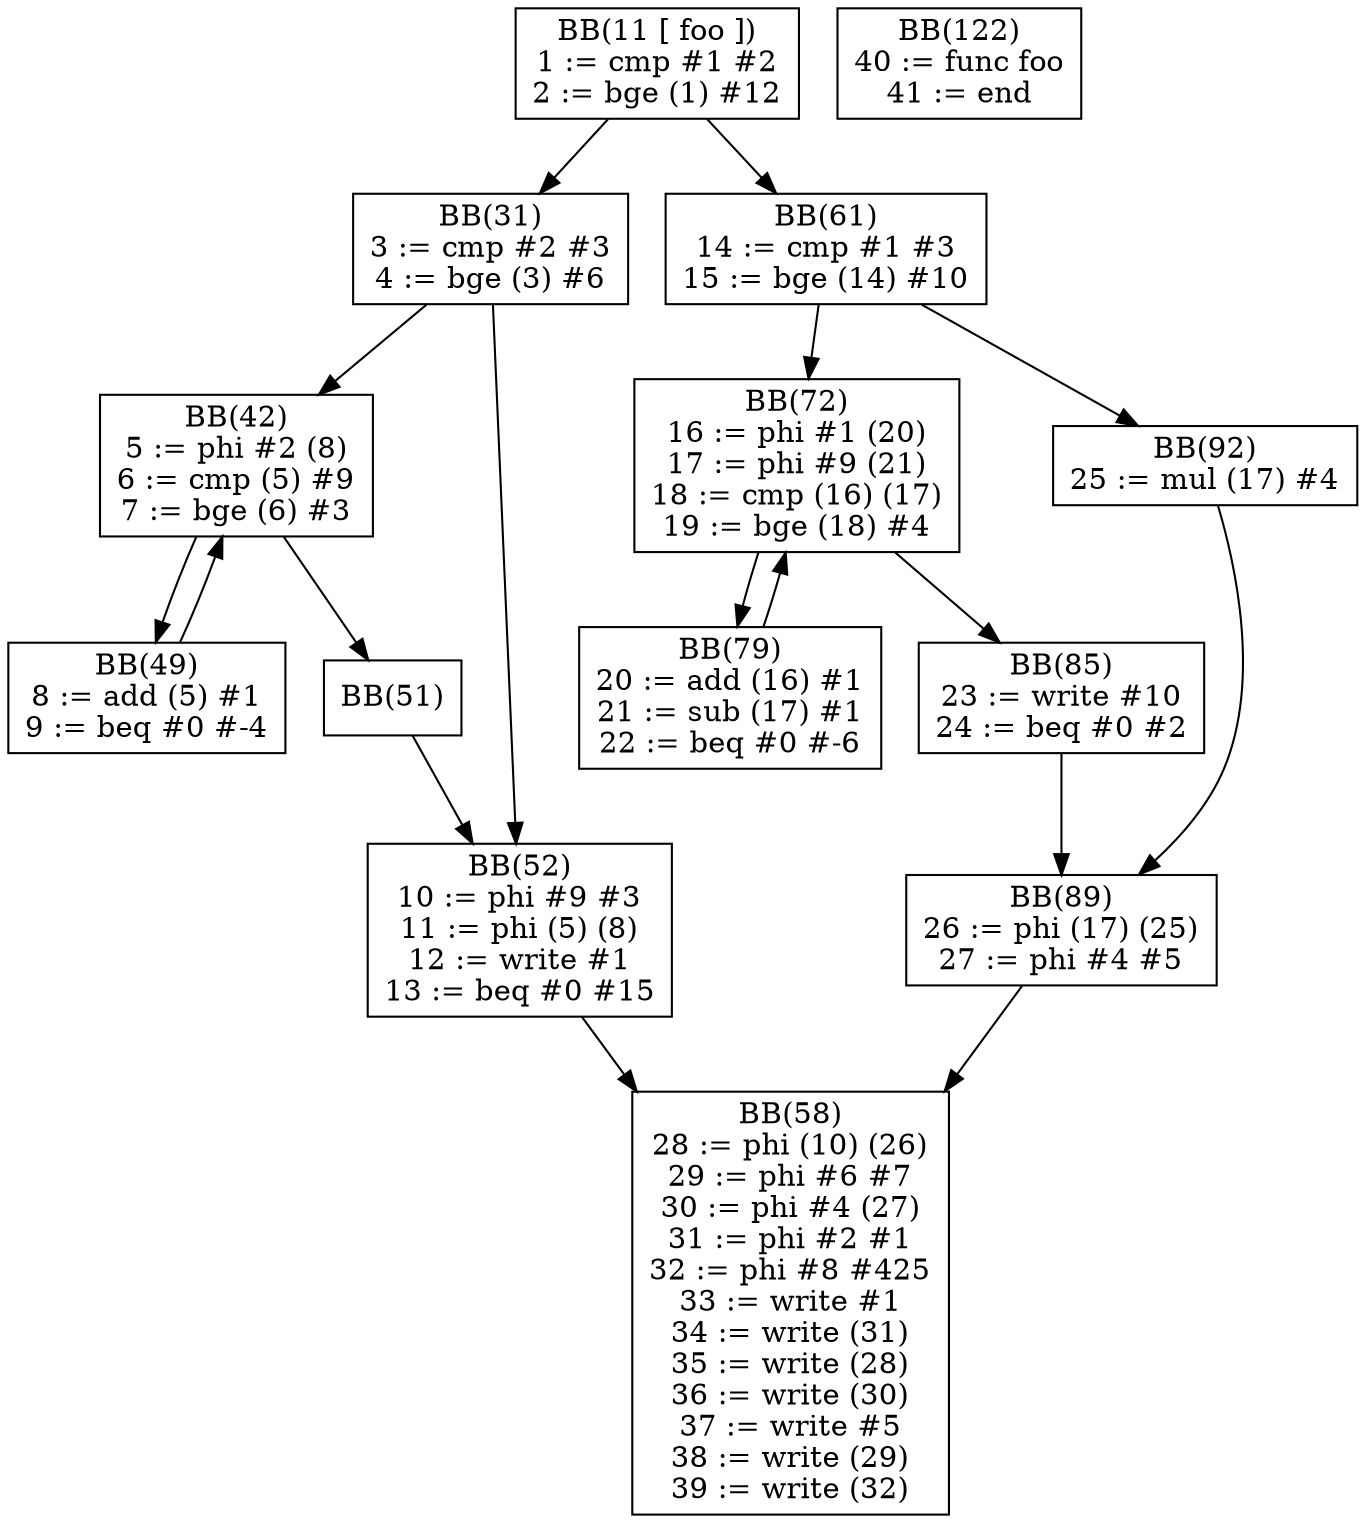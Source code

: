 digraph cfg {
BB11[shape = box, label = "BB(11 [ foo ])\n" + "1 := cmp #1 #2\n" + "2 := bge (1) #12\n"];
BB31[shape = box, label = "BB(31)\n" + "3 := cmp #2 #3\n" + "4 := bge (3) #6\n"];
BB61[shape = box, label = "BB(61)\n" + "14 := cmp #1 #3\n" + "15 := bge (14) #10\n"];
BB42[shape = box, label = "BB(42)\n" + "5 := phi #2 (8)\n" + "6 := cmp (5) #9\n" + "7 := bge (6) #3\n"];
BB52[shape = box, label = "BB(52)\n" + "10 := phi #9 #3\n" + "11 := phi (5) (8)\n" + "12 := write #1\n" + "13 := beq #0 #15\n"];
BB72[shape = box, label = "BB(72)\n" + "16 := phi #1 (20)\n" + "17 := phi #9 (21)\n" + "18 := cmp (16) (17)\n" + "19 := bge (18) #4\n"];
BB92[shape = box, label = "BB(92)\n" + "25 := mul (17) #4\n"];
BB49[shape = box, label = "BB(49)\n" + "8 := add (5) #1\n" + "9 := beq #0 #-4\n"];
BB51[shape = box, label = "BB(51)\n"];
BB58[shape = box, label = "BB(58)\n" + "28 := phi (10) (26)\n" + "29 := phi #6 #7\n" + "30 := phi #4 (27)\n" + "31 := phi #2 #1\n" + "32 := phi #8 #425\n" + "33 := write #1\n" + "34 := write (31)\n" + "35 := write (28)\n" + "36 := write (30)\n" + "37 := write #5\n" + "38 := write (29)\n" + "39 := write (32)\n"];
BB79[shape = box, label = "BB(79)\n" + "20 := add (16) #1\n" + "21 := sub (17) #1\n" + "22 := beq #0 #-6\n"];
BB85[shape = box, label = "BB(85)\n" + "23 := write #10\n" + "24 := beq #0 #2\n"];
BB89[shape = box, label = "BB(89)\n" + "26 := phi (17) (25)\n" + "27 := phi #4 #5\n"];
BB11 -> BB31;
BB11 -> BB61;
BB31 -> BB42;
BB31 -> BB52;
BB61 -> BB72;
BB61 -> BB92;
BB42 -> BB49;
BB42 -> BB51;
BB52 -> BB58;
BB72 -> BB79;
BB72 -> BB85;
BB92 -> BB89;
BB49 -> BB42;
BB51 -> BB52;
BB79 -> BB72;
BB85 -> BB89;
BB89 -> BB58;

BB122[shape = box, label = "BB(122)\n" + "40 := func foo\n" + "41 := end\n"];
}
